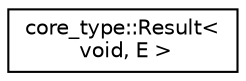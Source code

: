 digraph "Graphical Class Hierarchy"
{
 // LATEX_PDF_SIZE
  edge [fontname="Helvetica",fontsize="10",labelfontname="Helvetica",labelfontsize="10"];
  node [fontname="Helvetica",fontsize="10",shape=record];
  rankdir="LR";
  Node0 [label="core_type::Result\<\l void, E \>",height=0.2,width=0.4,color="black", fillcolor="white", style="filled",URL="$classcore__type_1_1Result_3_01void_00_01E_01_4.html",tooltip="Specialization of class Result for \"void\" values."];
}
